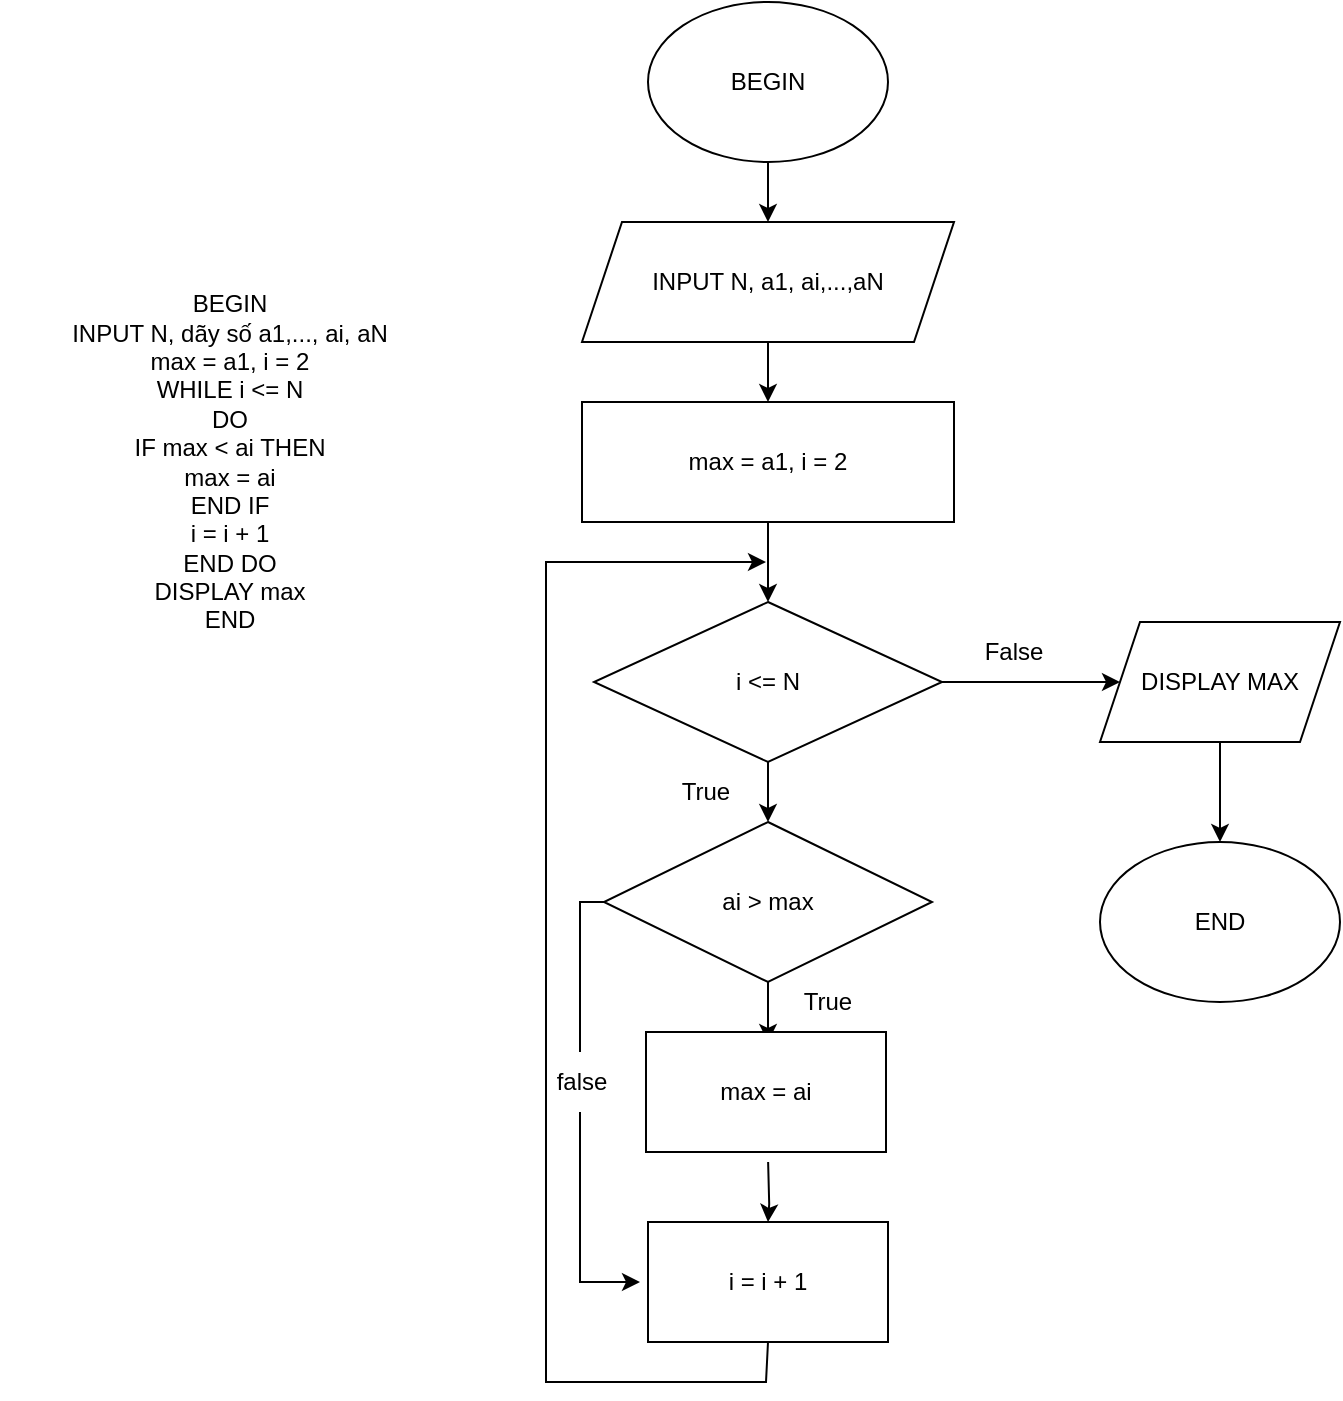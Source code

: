 <mxfile version="20.2.2" type="device"><diagram id="bzqtc4vb1bjyFLu-daYX" name="Trang-1"><mxGraphModel dx="1038" dy="579" grid="1" gridSize="10" guides="1" tooltips="1" connect="1" arrows="1" fold="1" page="1" pageScale="1" pageWidth="827" pageHeight="1169" math="0" shadow="0"><root><mxCell id="0"/><mxCell id="1" parent="0"/><mxCell id="YBwJOSSm7eQSYnd-fVLw-8" value="" style="edgeStyle=orthogonalEdgeStyle;rounded=0;orthogonalLoop=1;jettySize=auto;html=1;" parent="1" source="7F-3qviBeIkaA9SGZRDv-1" target="YBwJOSSm7eQSYnd-fVLw-1" edge="1"><mxGeometry relative="1" as="geometry"/></mxCell><mxCell id="7F-3qviBeIkaA9SGZRDv-1" value="BEGIN" style="ellipse;whiteSpace=wrap;html=1;" parent="1" vertex="1"><mxGeometry x="354" y="40" width="120" height="80" as="geometry"/></mxCell><mxCell id="7F-3qviBeIkaA9SGZRDv-24" value="&lt;div&gt;BEGIN&lt;/div&gt;&lt;div&gt;&lt;span style=&quot;&quot;&gt;&#9;&lt;/span&gt;INPUT N, dãy số a1,..., ai, aN&lt;/div&gt;&lt;div&gt;&lt;span style=&quot;&quot;&gt;&#9;&lt;/span&gt;max = a1, i = 2&lt;/div&gt;&lt;div&gt;&lt;span style=&quot;&quot;&gt;&#9;&lt;/span&gt;&lt;/div&gt;&lt;div&gt;&lt;span style=&quot;&quot;&gt;&#9;&lt;/span&gt;WHILE i &amp;lt;= N&lt;/div&gt;&lt;div&gt;&lt;span style=&quot;&quot;&gt;&#9;&lt;/span&gt;DO&lt;/div&gt;&lt;div&gt;&lt;span style=&quot;&quot;&gt;&#9;&lt;/span&gt;IF max &amp;lt; ai THEN&lt;/div&gt;&lt;div&gt;&lt;span style=&quot;&quot;&gt;&#9;&lt;/span&gt;max = ai&lt;/div&gt;&lt;div&gt;&lt;span style=&quot;&quot;&gt;&#9;&lt;/span&gt;END IF&lt;/div&gt;&lt;div&gt;&lt;span style=&quot;&quot;&gt;&#9;&lt;/span&gt;i = i + 1&lt;/div&gt;&lt;div&gt;&lt;span style=&quot;&quot;&gt;&#9;&lt;/span&gt;END DO&lt;/div&gt;&lt;div&gt;&lt;span style=&quot;&quot;&gt;&#9;&lt;/span&gt;DISPLAY max&lt;/div&gt;&lt;div&gt;END&lt;/div&gt;" style="text;html=1;strokeColor=none;fillColor=none;align=center;verticalAlign=middle;whiteSpace=wrap;rounded=0;" parent="1" vertex="1"><mxGeometry x="30" y="255" width="230" height="30" as="geometry"/></mxCell><mxCell id="YBwJOSSm7eQSYnd-fVLw-9" value="" style="edgeStyle=orthogonalEdgeStyle;rounded=0;orthogonalLoop=1;jettySize=auto;html=1;" parent="1" source="YBwJOSSm7eQSYnd-fVLw-1" target="YBwJOSSm7eQSYnd-fVLw-3" edge="1"><mxGeometry relative="1" as="geometry"/></mxCell><mxCell id="YBwJOSSm7eQSYnd-fVLw-1" value="INPUT N, a1, ai,...,aN" style="shape=parallelogram;perimeter=parallelogramPerimeter;whiteSpace=wrap;html=1;fixedSize=1;" parent="1" vertex="1"><mxGeometry x="321" y="150" width="186" height="60" as="geometry"/></mxCell><mxCell id="YBwJOSSm7eQSYnd-fVLw-10" value="" style="edgeStyle=orthogonalEdgeStyle;rounded=0;orthogonalLoop=1;jettySize=auto;html=1;" parent="1" source="YBwJOSSm7eQSYnd-fVLw-3" edge="1"><mxGeometry relative="1" as="geometry"><mxPoint x="414" y="340" as="targetPoint"/></mxGeometry></mxCell><mxCell id="YBwJOSSm7eQSYnd-fVLw-3" value="max = a1, i = 2" style="rounded=0;whiteSpace=wrap;html=1;" parent="1" vertex="1"><mxGeometry x="321" y="240" width="186" height="60" as="geometry"/></mxCell><mxCell id="UR027v1lU4cbIoMb5ZMw-10" value="" style="edgeStyle=orthogonalEdgeStyle;rounded=0;orthogonalLoop=1;jettySize=auto;html=1;" parent="1" source="UR027v1lU4cbIoMb5ZMw-3" target="UR027v1lU4cbIoMb5ZMw-4" edge="1"><mxGeometry relative="1" as="geometry"/></mxCell><mxCell id="UR027v1lU4cbIoMb5ZMw-22" value="" style="edgeStyle=orthogonalEdgeStyle;rounded=0;orthogonalLoop=1;jettySize=auto;html=1;" parent="1" source="UR027v1lU4cbIoMb5ZMw-3" edge="1"><mxGeometry relative="1" as="geometry"><mxPoint x="590" y="380" as="targetPoint"/><Array as="points"><mxPoint x="580" y="380"/></Array></mxGeometry></mxCell><mxCell id="UR027v1lU4cbIoMb5ZMw-3" value="i &amp;lt;= N" style="rhombus;whiteSpace=wrap;html=1;" parent="1" vertex="1"><mxGeometry x="327" y="340" width="174" height="80" as="geometry"/></mxCell><mxCell id="UR027v1lU4cbIoMb5ZMw-11" value="" style="edgeStyle=orthogonalEdgeStyle;rounded=0;orthogonalLoop=1;jettySize=auto;html=1;" parent="1" source="UR027v1lU4cbIoMb5ZMw-4" edge="1"><mxGeometry relative="1" as="geometry"><mxPoint x="414.059" y="560" as="targetPoint"/></mxGeometry></mxCell><mxCell id="lVE3-s_Ge93sZ9Z-XV2a-4" style="edgeStyle=orthogonalEdgeStyle;rounded=0;orthogonalLoop=1;jettySize=auto;html=1;startArrow=none;" edge="1" parent="1" source="lVE3-s_Ge93sZ9Z-XV2a-5"><mxGeometry relative="1" as="geometry"><mxPoint x="350" y="680" as="targetPoint"/><Array as="points"><mxPoint x="320" y="680"/></Array></mxGeometry></mxCell><mxCell id="UR027v1lU4cbIoMb5ZMw-4" value="ai &amp;gt; max" style="rhombus;whiteSpace=wrap;html=1;" parent="1" vertex="1"><mxGeometry x="332" y="450" width="164" height="80" as="geometry"/></mxCell><mxCell id="UR027v1lU4cbIoMb5ZMw-14" value="" style="edgeStyle=orthogonalEdgeStyle;rounded=0;orthogonalLoop=1;jettySize=auto;html=1;" parent="1" target="UR027v1lU4cbIoMb5ZMw-6" edge="1"><mxGeometry relative="1" as="geometry"><mxPoint x="414.059" y="620" as="sourcePoint"/></mxGeometry></mxCell><mxCell id="UR027v1lU4cbIoMb5ZMw-6" value="i = i + 1" style="rounded=0;whiteSpace=wrap;html=1;" parent="1" vertex="1"><mxGeometry x="354" y="650" width="120" height="60" as="geometry"/></mxCell><mxCell id="UR027v1lU4cbIoMb5ZMw-8" value="END" style="ellipse;whiteSpace=wrap;html=1;" parent="1" vertex="1"><mxGeometry x="580" y="460" width="120" height="80" as="geometry"/></mxCell><mxCell id="UR027v1lU4cbIoMb5ZMw-19" value="max = ai" style="rounded=0;whiteSpace=wrap;html=1;" parent="1" vertex="1"><mxGeometry x="353" y="555" width="120" height="60" as="geometry"/></mxCell><mxCell id="UR027v1lU4cbIoMb5ZMw-20" value="" style="endArrow=classic;html=1;rounded=0;exitX=0.5;exitY=1;exitDx=0;exitDy=0;" parent="1" edge="1" source="UR027v1lU4cbIoMb5ZMw-6"><mxGeometry width="50" height="50" relative="1" as="geometry"><mxPoint x="413" y="720" as="sourcePoint"/><mxPoint x="413" y="320" as="targetPoint"/><Array as="points"><mxPoint x="413" y="730"/><mxPoint x="303" y="730"/><mxPoint x="303" y="520"/><mxPoint x="303" y="320"/></Array></mxGeometry></mxCell><mxCell id="UR027v1lU4cbIoMb5ZMw-23" value="False" style="text;html=1;strokeColor=none;fillColor=none;align=center;verticalAlign=middle;whiteSpace=wrap;rounded=0;" parent="1" vertex="1"><mxGeometry x="507" y="350" width="60" height="30" as="geometry"/></mxCell><mxCell id="UR027v1lU4cbIoMb5ZMw-24" value="True" style="text;html=1;strokeColor=none;fillColor=none;align=center;verticalAlign=middle;whiteSpace=wrap;rounded=0;" parent="1" vertex="1"><mxGeometry x="353" y="420" width="60" height="30" as="geometry"/></mxCell><mxCell id="lVE3-s_Ge93sZ9Z-XV2a-2" value="" style="edgeStyle=orthogonalEdgeStyle;rounded=0;orthogonalLoop=1;jettySize=auto;html=1;" edge="1" parent="1" source="lVE3-s_Ge93sZ9Z-XV2a-1" target="UR027v1lU4cbIoMb5ZMw-8"><mxGeometry relative="1" as="geometry"/></mxCell><mxCell id="lVE3-s_Ge93sZ9Z-XV2a-1" value="DISPLAY MAX" style="shape=parallelogram;perimeter=parallelogramPerimeter;whiteSpace=wrap;html=1;fixedSize=1;" vertex="1" parent="1"><mxGeometry x="580" y="350" width="120" height="60" as="geometry"/></mxCell><mxCell id="lVE3-s_Ge93sZ9Z-XV2a-3" value="True" style="text;html=1;strokeColor=none;fillColor=none;align=center;verticalAlign=middle;whiteSpace=wrap;rounded=0;" vertex="1" parent="1"><mxGeometry x="414" y="525" width="60" height="30" as="geometry"/></mxCell><mxCell id="lVE3-s_Ge93sZ9Z-XV2a-5" value="false" style="text;html=1;strokeColor=none;fillColor=none;align=center;verticalAlign=middle;whiteSpace=wrap;rounded=0;" vertex="1" parent="1"><mxGeometry x="291" y="565" width="60" height="30" as="geometry"/></mxCell><mxCell id="lVE3-s_Ge93sZ9Z-XV2a-6" value="" style="edgeStyle=orthogonalEdgeStyle;rounded=0;orthogonalLoop=1;jettySize=auto;html=1;endArrow=none;" edge="1" parent="1" source="UR027v1lU4cbIoMb5ZMw-4" target="lVE3-s_Ge93sZ9Z-XV2a-5"><mxGeometry relative="1" as="geometry"><mxPoint x="350" y="680" as="targetPoint"/><mxPoint x="332" y="490" as="sourcePoint"/><Array as="points"><mxPoint x="320" y="490"/></Array></mxGeometry></mxCell></root></mxGraphModel></diagram></mxfile>